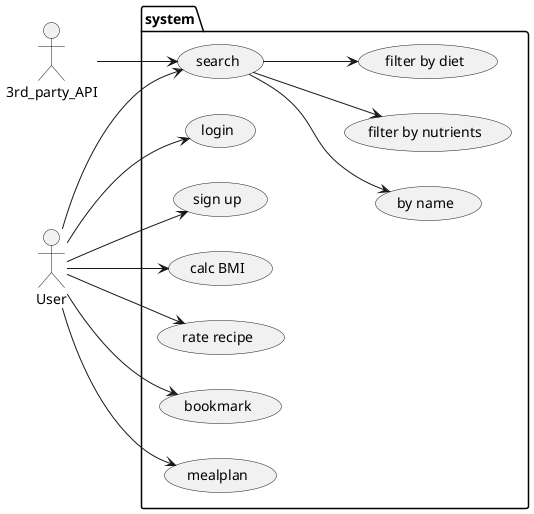 @startuml
'https://plantuml.com/use-case-diagram
left to right direction

actor 3rd_party_API as api
actor User as u

package system {
usecase "login" as UC1
usecase "sign up" as UC2
usecase "search" as UC3
usecase "rate recipe" as UC4
usecase "bookmark" as UC5
usecase "mealplan" as UC6
usecase "calc BMI" as UC7

u --> UC1
u --> UC2
u --> UC3
api --> UC3
UC3 --> (by name)
UC3 --> (filter by nutrients)
UC3 --> (filter by diet)
u --> UC4
u --> UC5
u --> UC6
u --> UC7
}


@enduml